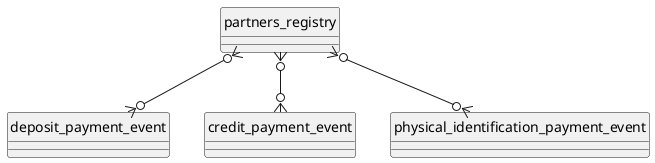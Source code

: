 @startuml
hide circle

partners_registry}o--o{deposit_payment_event
partners_registry}o--o{credit_payment_event
partners_registry}o--o{physical_identification_payment_event



@enduml